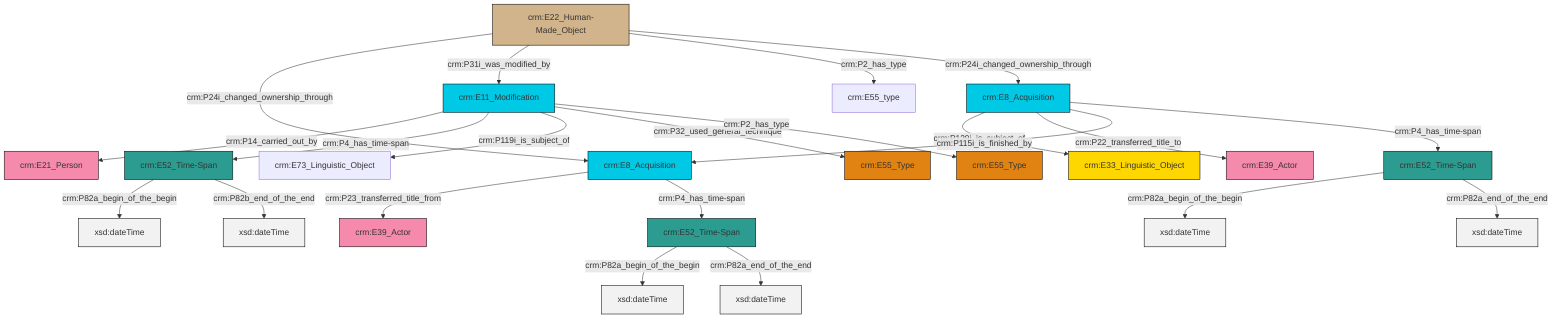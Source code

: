 graph TD
classDef Literal fill:#f2f2f2,stroke:#000000;
classDef CRM_Entity fill:#FFFFFF,stroke:#000000;
classDef Temporal_Entity fill:#00C9E6, stroke:#000000;
classDef Type fill:#E18312, stroke:#000000;
classDef Time-Span fill:#2C9C91, stroke:#000000;
classDef Appellation fill:#FFEB7F, stroke:#000000;
classDef Place fill:#008836, stroke:#000000;
classDef Persistent_Item fill:#B266B2, stroke:#000000;
classDef Conceptual_Object fill:#FFD700, stroke:#000000;
classDef Physical_Thing fill:#D2B48C, stroke:#000000;
classDef Actor fill:#f58aad, stroke:#000000;
classDef PC_Classes fill:#4ce600, stroke:#000000;
classDef Multi fill:#cccccc,stroke:#000000;

0["crm:E11_Modification"]:::Temporal_Entity -->|crm:P14_carried_out_by| 1["crm:E21_Person"]:::Actor
4["crm:E22_Human-Made_Object"]:::Physical_Thing -->|crm:P24i_changed_ownership_through| 5["crm:E8_Acquisition"]:::Temporal_Entity
8["crm:E8_Acquisition"]:::Temporal_Entity -->|crm:P129i_is_subject_of| 9["crm:E33_Linguistic_Object"]:::Conceptual_Object
10["crm:E52_Time-Span"]:::Time-Span -->|crm:P82a_begin_of_the_begin| 11[xsd:dateTime]:::Literal
4["crm:E22_Human-Made_Object"]:::Physical_Thing -->|crm:P31i_was_modified_by| 0["crm:E11_Modification"]:::Temporal_Entity
8["crm:E8_Acquisition"]:::Temporal_Entity -->|crm:P22_transferred_title_to| 2["crm:E39_Actor"]:::Actor
0["crm:E11_Modification"]:::Temporal_Entity -->|crm:P4_has_time-span| 10["crm:E52_Time-Span"]:::Time-Span
4["crm:E22_Human-Made_Object"]:::Physical_Thing -->|crm:P2_has_type| 16["crm:E55_type"]:::Default
0["crm:E11_Modification"]:::Temporal_Entity -->|crm:P119i_is_subject_of| 17["crm:E73_Linguistic_Object"]:::Default
18["crm:E52_Time-Span"]:::Time-Span -->|crm:P82a_begin_of_the_begin| 19[xsd:dateTime]:::Literal
18["crm:E52_Time-Span"]:::Time-Span -->|crm:P82a_end_of_the_end| 20[xsd:dateTime]:::Literal
25["crm:E52_Time-Span"]:::Time-Span -->|crm:P82a_begin_of_the_begin| 26[xsd:dateTime]:::Literal
25["crm:E52_Time-Span"]:::Time-Span -->|crm:P82a_end_of_the_end| 27[xsd:dateTime]:::Literal
5["crm:E8_Acquisition"]:::Temporal_Entity -->|crm:P23_transferred_title_from| 12["crm:E39_Actor"]:::Actor
10["crm:E52_Time-Span"]:::Time-Span -->|crm:P82b_end_of_the_end| 31[xsd:dateTime]:::Literal
8["crm:E8_Acquisition"]:::Temporal_Entity -->|crm:P115i_is_finished_by| 5["crm:E8_Acquisition"]:::Temporal_Entity
5["crm:E8_Acquisition"]:::Temporal_Entity -->|crm:P4_has_time-span| 25["crm:E52_Time-Span"]:::Time-Span
0["crm:E11_Modification"]:::Temporal_Entity -->|crm:P32_used_general_technique| 6["crm:E55_Type"]:::Type
8["crm:E8_Acquisition"]:::Temporal_Entity -->|crm:P4_has_time-span| 18["crm:E52_Time-Span"]:::Time-Span
0["crm:E11_Modification"]:::Temporal_Entity -->|crm:P2_has_type| 28["crm:E55_Type"]:::Type
4["crm:E22_Human-Made_Object"]:::Physical_Thing -->|crm:P24i_changed_ownership_through| 8["crm:E8_Acquisition"]:::Temporal_Entity